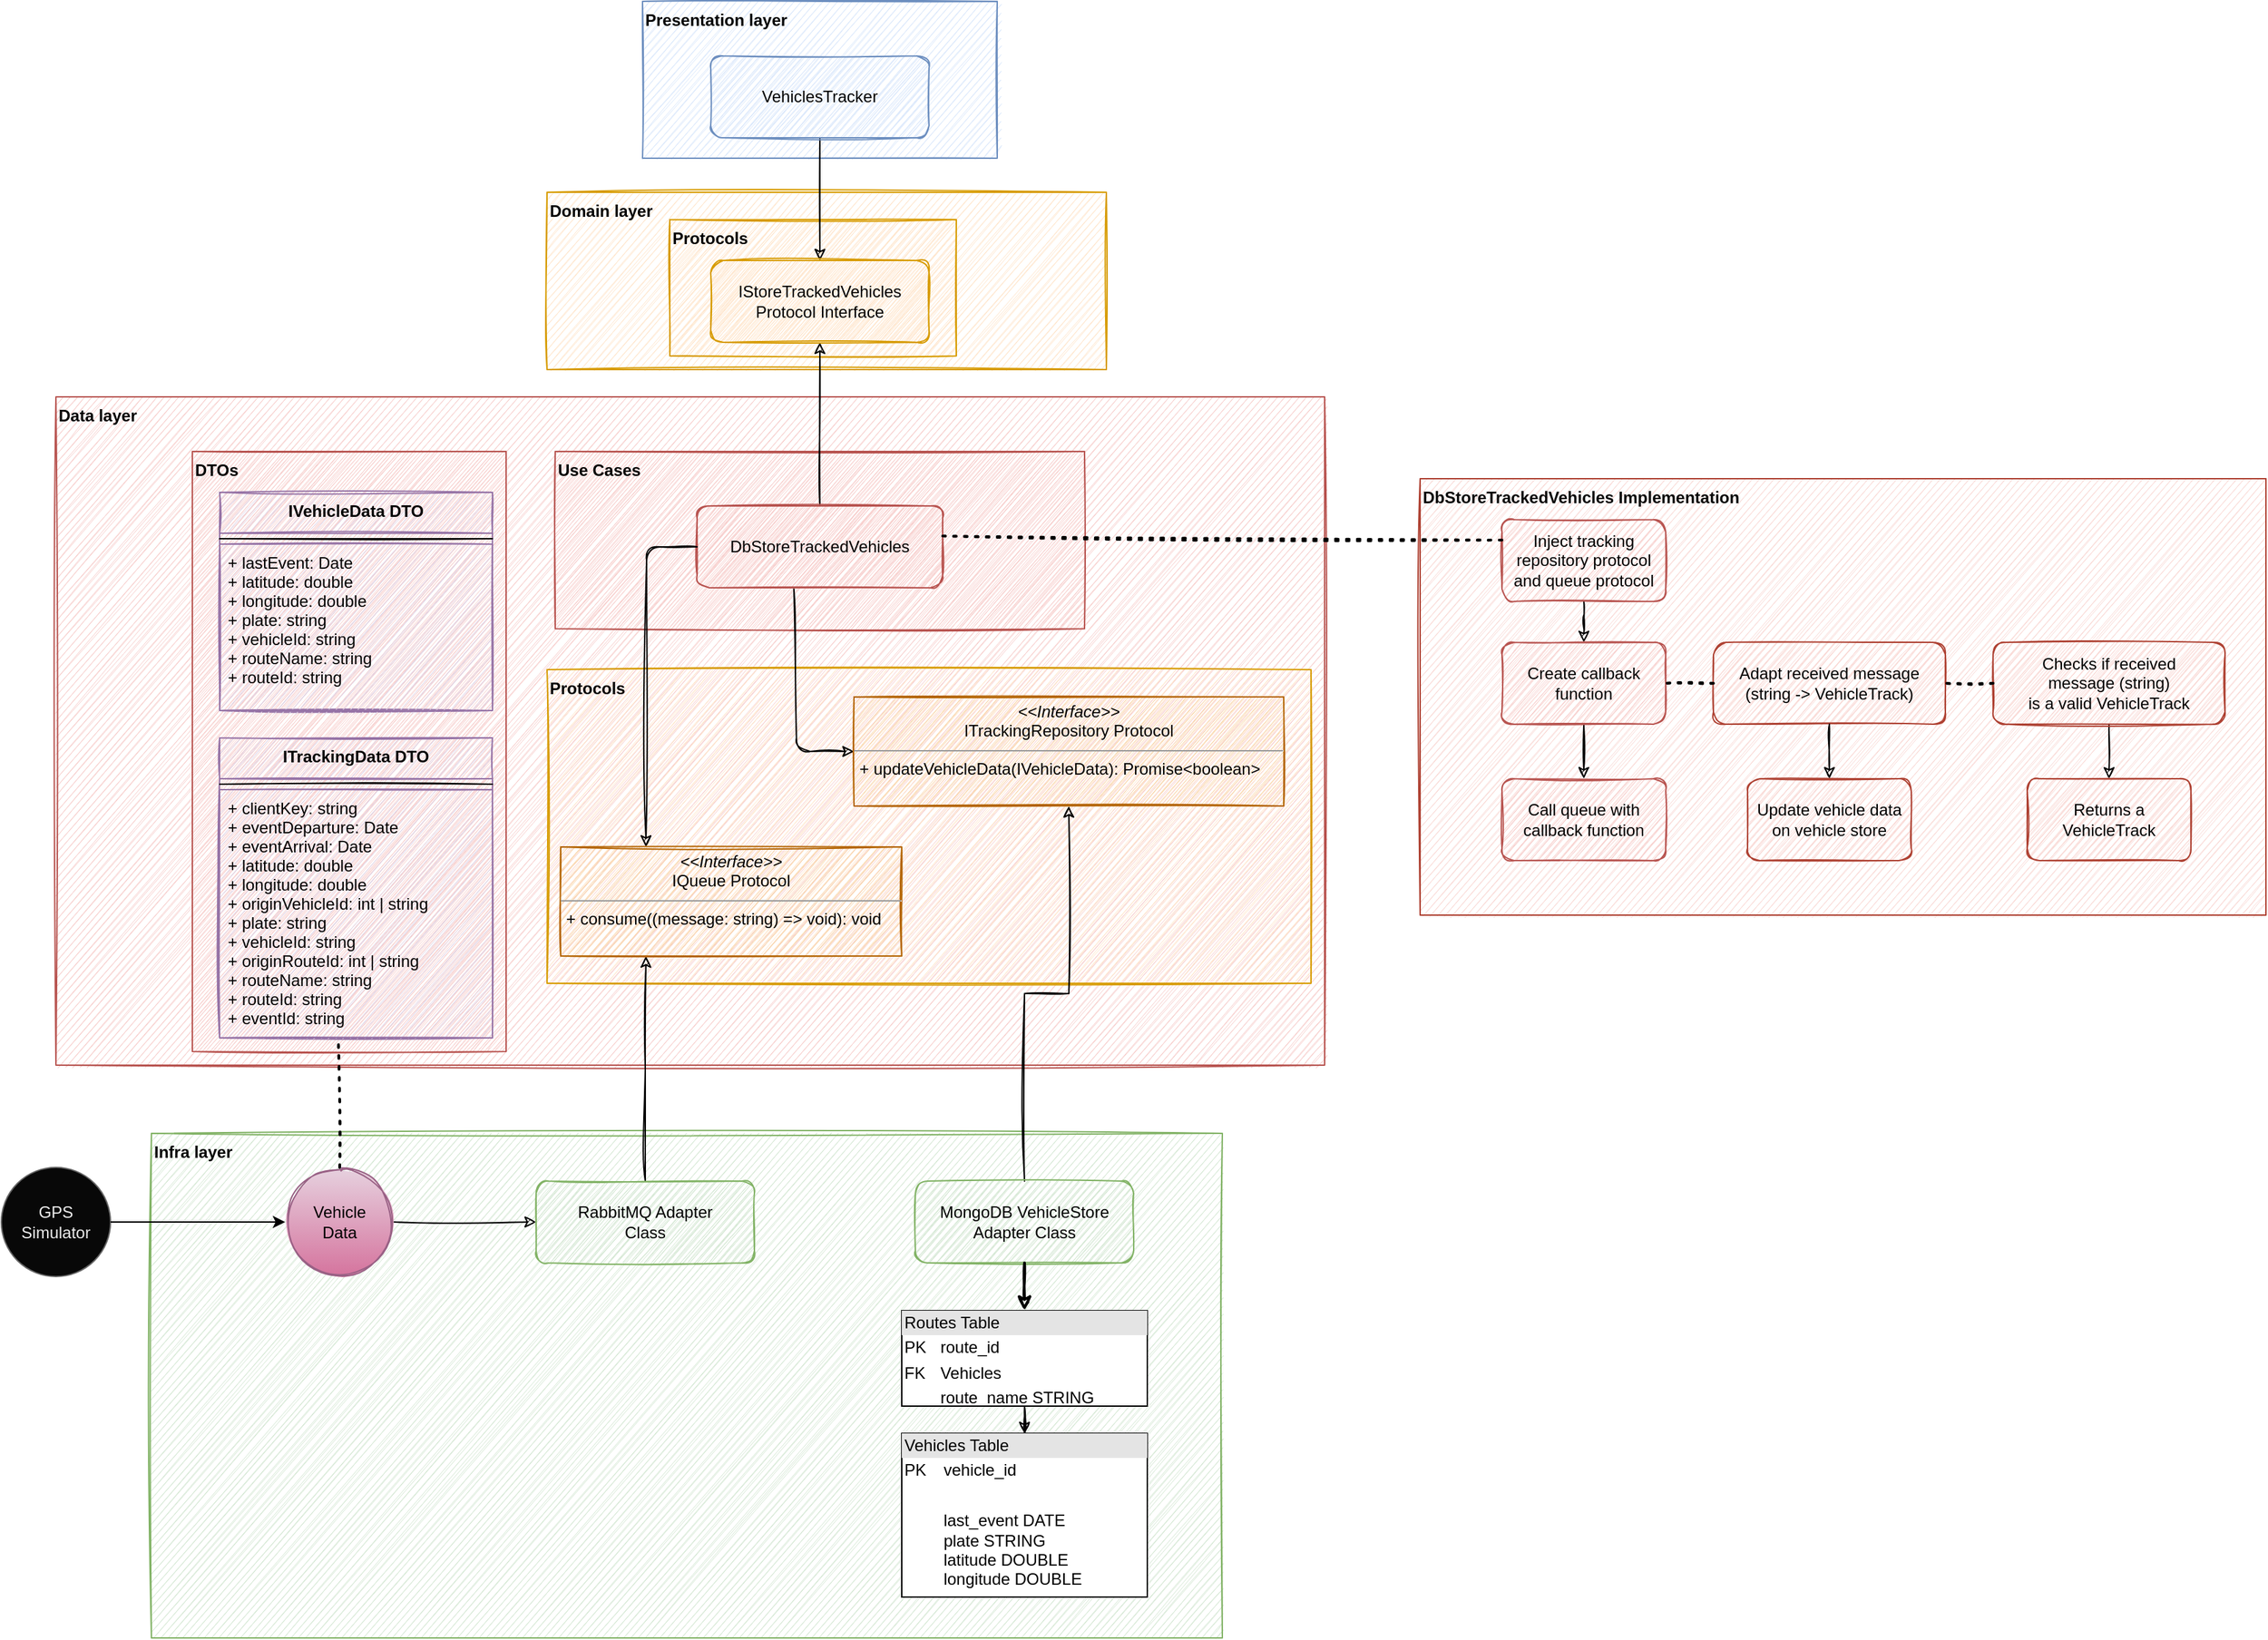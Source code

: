 <mxfile version="14.7.0" type="device"><diagram id="qqTgXX-lod0N1JQr6lEf" name="Page-1"><mxGraphModel dx="1575" dy="1508" grid="1" gridSize="10" guides="1" tooltips="1" connect="1" arrows="1" fold="1" page="1" pageScale="1" pageWidth="850" pageHeight="1100" math="0" shadow="0"><root><mxCell id="0"/><mxCell id="1" parent="0"/><mxCell id="cQD6-N8akfwKFiLABVhh-20" value="Data layer" style="rounded=0;whiteSpace=wrap;html=1;align=left;verticalAlign=top;sketch=1;fillColor=#f8cecc;strokeColor=#b85450;fontStyle=1" parent="1" vertex="1"><mxGeometry x="-110" y="280" width="930" height="490" as="geometry"/></mxCell><mxCell id="rgnQBhgoGvrIH3yjFuKd-4" value="Use Cases" style="rounded=0;whiteSpace=wrap;html=1;align=left;verticalAlign=top;sketch=1;fillColor=#f8cecc;strokeColor=#b85450;fontStyle=1" parent="1" vertex="1"><mxGeometry x="256" y="320" width="388" height="130" as="geometry"/></mxCell><mxCell id="rgnQBhgoGvrIH3yjFuKd-3" value="Protocols" style="rounded=0;whiteSpace=wrap;html=1;align=left;verticalAlign=top;sketch=1;fillColor=#ffe6cc;strokeColor=#d79b00;fontStyle=1" parent="1" vertex="1"><mxGeometry x="250" y="480" width="560" height="230" as="geometry"/></mxCell><mxCell id="rgnQBhgoGvrIH3yjFuKd-2" value="DTOs" style="rounded=0;whiteSpace=wrap;html=1;align=left;verticalAlign=top;sketch=1;fillColor=#f8cecc;strokeColor=#b85450;fontStyle=1" parent="1" vertex="1"><mxGeometry x="-10" y="320" width="230" height="440" as="geometry"/></mxCell><mxCell id="cQD6-N8akfwKFiLABVhh-22" value="Domain layer" style="rounded=0;whiteSpace=wrap;html=1;align=left;verticalAlign=top;sketch=1;fillColor=#ffe6cc;strokeColor=#d79b00;fontStyle=1" parent="1" vertex="1"><mxGeometry x="250" y="130" width="410" height="130" as="geometry"/></mxCell><mxCell id="rgnQBhgoGvrIH3yjFuKd-1" value="Protocols&lt;br&gt;" style="rounded=0;whiteSpace=wrap;html=1;align=left;verticalAlign=top;sketch=1;fillColor=#ffe6cc;strokeColor=#d79b00;fontStyle=1" parent="1" vertex="1"><mxGeometry x="340" y="150" width="210" height="100" as="geometry"/></mxCell><mxCell id="cQD6-N8akfwKFiLABVhh-41" value="&lt;span style=&quot;color: rgb(8 , 8 , 8)&quot;&gt;DbStoreTrackedVehicles Implementation&lt;/span&gt;" style="rounded=0;whiteSpace=wrap;html=1;align=left;verticalAlign=top;sketch=1;fillColor=#fad9d5;strokeColor=#ae4132;fontStyle=1" parent="1" vertex="1"><mxGeometry x="890" y="340" width="620" height="320" as="geometry"/></mxCell><mxCell id="cQD6-N8akfwKFiLABVhh-24" value="Infra layer" style="rounded=0;whiteSpace=wrap;html=1;align=left;verticalAlign=top;sketch=1;fillColor=#d5e8d4;strokeColor=#82b366;fontStyle=1" parent="1" vertex="1"><mxGeometry x="-40" y="820" width="785" height="370" as="geometry"/></mxCell><mxCell id="cQD6-N8akfwKFiLABVhh-23" value="Presentation layer" style="rounded=0;whiteSpace=wrap;html=1;align=left;verticalAlign=top;sketch=1;fillColor=#dae8fc;strokeColor=#6c8ebf;fontStyle=1" parent="1" vertex="1"><mxGeometry x="320" y="-10" width="260" height="115" as="geometry"/></mxCell><mxCell id="cQD6-N8akfwKFiLABVhh-1" value="ITrackingData DTO" style="swimlane;fontStyle=1;align=center;verticalAlign=top;childLayout=stackLayout;horizontal=1;startSize=30;horizontalStack=0;resizeParent=1;resizeParentMax=0;resizeLast=0;collapsible=1;marginBottom=0;direction=east;sketch=1;fillColor=#e1d5e7;strokeColor=#9673a6;" parent="1" vertex="1"><mxGeometry x="10" y="530" width="200" height="220" as="geometry"><mxRectangle x="280" y="260" width="110" height="26" as="alternateBounds"/></mxGeometry></mxCell><mxCell id="cQD6-N8akfwKFiLABVhh-3" value="" style="line;strokeWidth=1;fillColor=none;align=left;verticalAlign=middle;spacingTop=-1;spacingLeft=3;spacingRight=3;rotatable=0;labelPosition=right;points=[];portConstraint=eastwest;sketch=1;" parent="cQD6-N8akfwKFiLABVhh-1" vertex="1"><mxGeometry y="30" width="200" height="8" as="geometry"/></mxCell><mxCell id="cQD6-N8akfwKFiLABVhh-2" value="+ clientKey: string&#10;+ eventDeparture: Date&#10;+ eventArrival: Date&#10;+ latitude: double&#10;+ longitude: double&#10;+ originVehicleId: int | string&#10;+ plate: string&#10;+ vehicleId: string&#10;+ originRouteId: int | string&#10;+ routeName: string&#10;+ routeId: string&#10;+ eventId: string" style="text;strokeColor=#9673a6;fillColor=#e1d5e7;align=left;verticalAlign=top;spacingLeft=4;spacingRight=4;overflow=hidden;rotatable=0;points=[[0,0.5],[1,0.5]];portConstraint=eastwest;sketch=1;" parent="cQD6-N8akfwKFiLABVhh-1" vertex="1"><mxGeometry y="38" width="200" height="182" as="geometry"/></mxCell><mxCell id="cQD6-N8akfwKFiLABVhh-14" value="" style="edgeStyle=orthogonalEdgeStyle;rounded=0;orthogonalLoop=1;jettySize=auto;html=1;sketch=1;" parent="1" source="cQD6-N8akfwKFiLABVhh-7" target="cQD6-N8akfwKFiLABVhh-13" edge="1"><mxGeometry relative="1" as="geometry"/></mxCell><mxCell id="cQD6-N8akfwKFiLABVhh-7" value="VehiclesTracker" style="rounded=1;whiteSpace=wrap;html=1;sketch=1;fillColor=#dae8fc;strokeColor=#6c8ebf;" parent="1" vertex="1"><mxGeometry x="370" y="30" width="160" height="60" as="geometry"/></mxCell><mxCell id="cQD6-N8akfwKFiLABVhh-15" value="" style="edgeStyle=orthogonalEdgeStyle;rounded=0;orthogonalLoop=1;jettySize=auto;html=1;sketch=1;" parent="1" source="cQD6-N8akfwKFiLABVhh-8" target="cQD6-N8akfwKFiLABVhh-13" edge="1"><mxGeometry relative="1" as="geometry"/></mxCell><mxCell id="cQD6-N8akfwKFiLABVhh-8" value="DbStoreTrackedVehicles" style="rounded=1;whiteSpace=wrap;html=1;sketch=1;fillColor=#f8cecc;strokeColor=#b85450;" parent="1" vertex="1"><mxGeometry x="360" y="360" width="180" height="60" as="geometry"/></mxCell><mxCell id="cQD6-N8akfwKFiLABVhh-18" value="" style="edgeStyle=orthogonalEdgeStyle;rounded=0;orthogonalLoop=1;jettySize=auto;html=1;sketch=1;entryX=0.5;entryY=1;entryDx=0;entryDy=0;" parent="1" source="cQD6-N8akfwKFiLABVhh-9" target="cQD6-N8akfwKFiLABVhh-53" edge="1"><mxGeometry relative="1" as="geometry"/></mxCell><mxCell id="cQD6-N8akfwKFiLABVhh-9" value="MongoDB VehicleStore Adapter Class" style="rounded=1;whiteSpace=wrap;html=1;sketch=1;fillColor=#d5e8d4;strokeColor=#82b366;" parent="1" vertex="1"><mxGeometry x="520" y="855" width="160" height="60" as="geometry"/></mxCell><mxCell id="cQD6-N8akfwKFiLABVhh-19" value="" style="edgeStyle=orthogonalEdgeStyle;rounded=0;orthogonalLoop=1;jettySize=auto;html=1;sketch=1;entryX=0.25;entryY=1;entryDx=0;entryDy=0;" parent="1" source="cQD6-N8akfwKFiLABVhh-10" target="cQD6-N8akfwKFiLABVhh-68" edge="1"><mxGeometry relative="1" as="geometry"/></mxCell><mxCell id="cQD6-N8akfwKFiLABVhh-10" value="RabbitMQ Adapter&lt;br&gt;Class" style="rounded=1;whiteSpace=wrap;html=1;sketch=1;fillColor=#d5e8d4;strokeColor=#82b366;" parent="1" vertex="1"><mxGeometry x="242" y="855" width="160" height="60" as="geometry"/></mxCell><mxCell id="cQD6-N8akfwKFiLABVhh-13" value="IStoreTrackedVehicles&lt;br&gt;Protocol Interface" style="rounded=1;whiteSpace=wrap;html=1;sketch=1;fillColor=#ffe6cc;strokeColor=#d79b00;" parent="1" vertex="1"><mxGeometry x="370" y="180" width="160" height="60" as="geometry"/></mxCell><mxCell id="cQD6-N8akfwKFiLABVhh-16" value="" style="endArrow=classic;html=1;exitX=0.394;exitY=1.017;exitDx=0;exitDy=0;entryX=0;entryY=0.5;entryDx=0;entryDy=0;exitPerimeter=0;sketch=1;" parent="1" source="cQD6-N8akfwKFiLABVhh-8" target="cQD6-N8akfwKFiLABVhh-53" edge="1"><mxGeometry width="50" height="50" relative="1" as="geometry"><mxPoint x="310" y="480" as="sourcePoint"/><mxPoint x="360" y="430" as="targetPoint"/><Array as="points"><mxPoint x="433" y="540"/></Array></mxGeometry></mxCell><mxCell id="cQD6-N8akfwKFiLABVhh-17" value="" style="endArrow=classic;html=1;exitX=0;exitY=0.5;exitDx=0;exitDy=0;entryX=0.25;entryY=0;entryDx=0;entryDy=0;sketch=1;" parent="1" source="cQD6-N8akfwKFiLABVhh-8" target="cQD6-N8akfwKFiLABVhh-68" edge="1"><mxGeometry width="50" height="50" relative="1" as="geometry"><mxPoint x="380" y="440" as="sourcePoint"/><mxPoint x="330" y="500" as="targetPoint"/><Array as="points"><mxPoint x="323" y="390"/></Array></mxGeometry></mxCell><mxCell id="cQD6-N8akfwKFiLABVhh-25" value="Vehicle&lt;br&gt;Data" style="ellipse;whiteSpace=wrap;html=1;aspect=fixed;sketch=1;fillColor=#e6d0de;strokeColor=#996185;gradientColor=#d5739d;" parent="1" vertex="1"><mxGeometry x="58" y="845" width="80" height="80" as="geometry"/></mxCell><mxCell id="cQD6-N8akfwKFiLABVhh-27" value="" style="endArrow=none;dashed=1;html=1;dashPattern=1 3;strokeWidth=2;entryX=0.435;entryY=1.008;entryDx=0;entryDy=0;entryPerimeter=0;exitX=0.5;exitY=0;exitDx=0;exitDy=0;sketch=1;" parent="1" source="cQD6-N8akfwKFiLABVhh-25" target="cQD6-N8akfwKFiLABVhh-2" edge="1"><mxGeometry width="50" height="50" relative="1" as="geometry"><mxPoint x="60" y="440" as="sourcePoint"/><mxPoint x="110" y="390" as="targetPoint"/></mxGeometry></mxCell><mxCell id="cQD6-N8akfwKFiLABVhh-28" value="" style="endArrow=classic;html=1;exitX=1;exitY=0.5;exitDx=0;exitDy=0;sketch=1;entryX=0;entryY=0.5;entryDx=0;entryDy=0;" parent="1" source="cQD6-N8akfwKFiLABVhh-25" target="cQD6-N8akfwKFiLABVhh-10" edge="1"><mxGeometry width="50" height="50" relative="1" as="geometry"><mxPoint x="310" y="570" as="sourcePoint"/><mxPoint x="370" y="590" as="targetPoint"/><Array as="points"/></mxGeometry></mxCell><mxCell id="cQD6-N8akfwKFiLABVhh-34" value="" style="edgeStyle=orthogonalEdgeStyle;rounded=0;orthogonalLoop=1;jettySize=auto;html=1;entryX=0.5;entryY=0;entryDx=0;entryDy=0;sketch=1;" parent="1" source="cQD6-N8akfwKFiLABVhh-29" target="cQD6-N8akfwKFiLABVhh-30" edge="1"><mxGeometry relative="1" as="geometry"/></mxCell><mxCell id="cQD6-N8akfwKFiLABVhh-29" value="Inject tracking repository protocol and queue protocol" style="rounded=1;whiteSpace=wrap;html=1;sketch=1;fillColor=#f8cecc;strokeColor=#b85450;" parent="1" vertex="1"><mxGeometry x="950" y="370" width="120" height="60" as="geometry"/></mxCell><mxCell id="cQD6-N8akfwKFiLABVhh-35" value="" style="edgeStyle=orthogonalEdgeStyle;rounded=0;orthogonalLoop=1;jettySize=auto;html=1;sketch=1;" parent="1" source="cQD6-N8akfwKFiLABVhh-30" target="cQD6-N8akfwKFiLABVhh-31" edge="1"><mxGeometry relative="1" as="geometry"/></mxCell><mxCell id="cQD6-N8akfwKFiLABVhh-30" value="Create callback function" style="rounded=1;whiteSpace=wrap;html=1;sketch=1;fillColor=#f8cecc;strokeColor=#b85450;" parent="1" vertex="1"><mxGeometry x="950" y="460" width="120" height="60" as="geometry"/></mxCell><mxCell id="cQD6-N8akfwKFiLABVhh-31" value="Call queue with callback function" style="rounded=1;whiteSpace=wrap;html=1;sketch=1;fillColor=#f8cecc;strokeColor=#b85450;" parent="1" vertex="1"><mxGeometry x="950" y="560" width="120" height="60" as="geometry"/></mxCell><mxCell id="cQD6-N8akfwKFiLABVhh-32" value="Adapt received message &lt;br&gt;(string -&amp;gt; VehicleTrack)" style="rounded=1;whiteSpace=wrap;html=1;sketch=1;fillColor=#fad9d5;strokeColor=#ae4132;" parent="1" vertex="1"><mxGeometry x="1105" y="460" width="170" height="60" as="geometry"/></mxCell><mxCell id="cQD6-N8akfwKFiLABVhh-33" value="Update vehicle data&lt;br&gt;on vehicle store" style="rounded=1;whiteSpace=wrap;html=1;sketch=1;fillColor=#fad9d5;strokeColor=#ae4132;" parent="1" vertex="1"><mxGeometry x="1130" y="560" width="120" height="60" as="geometry"/></mxCell><mxCell id="cQD6-N8akfwKFiLABVhh-38" value="" style="endArrow=none;dashed=1;html=1;dashPattern=1 3;strokeWidth=2;exitX=0;exitY=0.5;exitDx=0;exitDy=0;entryX=1;entryY=0.5;entryDx=0;entryDy=0;sketch=1;" parent="1" source="cQD6-N8akfwKFiLABVhh-32" target="cQD6-N8akfwKFiLABVhh-30" edge="1"><mxGeometry width="50" height="50" relative="1" as="geometry"><mxPoint x="640" y="570" as="sourcePoint"/><mxPoint x="690" y="520" as="targetPoint"/></mxGeometry></mxCell><mxCell id="cQD6-N8akfwKFiLABVhh-40" value="" style="endArrow=classic;html=1;exitX=0.5;exitY=1;exitDx=0;exitDy=0;entryX=0.5;entryY=0;entryDx=0;entryDy=0;sketch=1;" parent="1" source="cQD6-N8akfwKFiLABVhh-32" target="cQD6-N8akfwKFiLABVhh-33" edge="1"><mxGeometry width="50" height="50" relative="1" as="geometry"><mxPoint x="640" y="570" as="sourcePoint"/><mxPoint x="690" y="520" as="targetPoint"/></mxGeometry></mxCell><mxCell id="cQD6-N8akfwKFiLABVhh-42" value="" style="endArrow=none;dashed=1;html=1;dashPattern=1 3;strokeWidth=2;exitX=1;exitY=0.367;exitDx=0;exitDy=0;entryX=0;entryY=0.25;entryDx=0;entryDy=0;exitPerimeter=0;sketch=1;" parent="1" source="cQD6-N8akfwKFiLABVhh-8" target="cQD6-N8akfwKFiLABVhh-29" edge="1"><mxGeometry width="50" height="50" relative="1" as="geometry"><mxPoint x="530" y="500" as="sourcePoint"/><mxPoint x="580" y="450" as="targetPoint"/></mxGeometry></mxCell><mxCell id="cQD6-N8akfwKFiLABVhh-48" value="" style="edgeStyle=orthogonalEdgeStyle;rounded=0;sketch=1;orthogonalLoop=1;jettySize=auto;html=1;startArrow=none;startFill=0;endArrow=classic;endFill=1;" parent="1" source="cQD6-N8akfwKFiLABVhh-43" target="cQD6-N8akfwKFiLABVhh-44" edge="1"><mxGeometry relative="1" as="geometry"/></mxCell><mxCell id="cQD6-N8akfwKFiLABVhh-43" value="&lt;div style=&quot;box-sizing: border-box ; width: 100% ; background: #e4e4e4 ; padding: 2px&quot;&gt;Routes Table&lt;/div&gt;&lt;table style=&quot;width: 100% ; font-size: 1em&quot; cellpadding=&quot;2&quot; cellspacing=&quot;0&quot;&gt;&lt;tbody&gt;&lt;tr&gt;&lt;td&gt;PK&lt;/td&gt;&lt;td&gt;route_id&lt;/td&gt;&lt;/tr&gt;&lt;tr&gt;&lt;td&gt;FK&lt;/td&gt;&lt;td&gt;Vehicles&lt;/td&gt;&lt;/tr&gt;&lt;tr&gt;&lt;td&gt;&lt;/td&gt;&lt;td&gt;route_name STRING&lt;/td&gt;&lt;/tr&gt;&lt;/tbody&gt;&lt;/table&gt;" style="verticalAlign=top;align=left;overflow=fill;html=1;" parent="1" vertex="1"><mxGeometry x="510" y="950" width="180" height="70" as="geometry"/></mxCell><mxCell id="cQD6-N8akfwKFiLABVhh-44" value="&lt;div style=&quot;box-sizing: border-box ; width: 100% ; background: #e4e4e4 ; padding: 2px&quot;&gt;Vehicles Table&lt;/div&gt;&lt;table style=&quot;width: 100% ; font-size: 1em&quot; cellpadding=&quot;2&quot; cellspacing=&quot;0&quot;&gt;&lt;tbody&gt;&lt;tr&gt;&lt;td&gt;PK&lt;/td&gt;&lt;td&gt;vehicle_id&lt;/td&gt;&lt;/tr&gt;&lt;tr&gt;&lt;td&gt;&lt;br&gt;&lt;/td&gt;&lt;td&gt;&lt;br&gt;&lt;/td&gt;&lt;/tr&gt;&lt;tr&gt;&lt;td&gt;&lt;br&gt;&lt;/td&gt;&lt;td&gt;last_event DATE&lt;br&gt;plate STRING&lt;br&gt;latitude DOUBLE&lt;br&gt;longitude DOUBLE&lt;/td&gt;&lt;/tr&gt;&lt;/tbody&gt;&lt;/table&gt;" style="verticalAlign=top;align=left;overflow=fill;html=1;" parent="1" vertex="1"><mxGeometry x="510" y="1040" width="180" height="120" as="geometry"/></mxCell><mxCell id="cQD6-N8akfwKFiLABVhh-50" value="" style="endArrow=none;html=1;strokeWidth=2;entryX=0.5;entryY=1;entryDx=0;entryDy=0;exitX=0.5;exitY=0;exitDx=0;exitDy=0;endFill=0;startArrow=classic;startFill=1;sketch=1;" parent="1" source="cQD6-N8akfwKFiLABVhh-43" target="cQD6-N8akfwKFiLABVhh-9" edge="1"><mxGeometry width="50" height="50" relative="1" as="geometry"><mxPoint x="390" y="1170" as="sourcePoint"/><mxPoint x="440" y="1120" as="targetPoint"/><Array as="points"/></mxGeometry></mxCell><mxCell id="cQD6-N8akfwKFiLABVhh-51" value="GPS&lt;br&gt;Simulator" style="ellipse;whiteSpace=wrap;html=1;aspect=fixed;strokeColor=#666666;fillColor=#080808;fontColor=#EDEDED;" parent="1" vertex="1"><mxGeometry x="-150" y="845" width="80" height="80" as="geometry"/></mxCell><mxCell id="cQD6-N8akfwKFiLABVhh-52" value="" style="endArrow=classic;html=1;exitX=1;exitY=0.5;exitDx=0;exitDy=0;entryX=0;entryY=0.5;entryDx=0;entryDy=0;" parent="1" source="cQD6-N8akfwKFiLABVhh-51" target="cQD6-N8akfwKFiLABVhh-25" edge="1"><mxGeometry width="50" height="50" relative="1" as="geometry"><mxPoint x="30" y="810" as="sourcePoint"/><mxPoint x="80" y="760" as="targetPoint"/></mxGeometry></mxCell><mxCell id="cQD6-N8akfwKFiLABVhh-53" value="&lt;p style=&quot;margin: 0px ; margin-top: 4px ; text-align: center&quot;&gt;&lt;i&gt;&amp;lt;&amp;lt;Interface&amp;gt;&amp;gt;&lt;/i&gt;&lt;br&gt;&lt;span&gt;ITrackingRepository Protocol&lt;/span&gt;&lt;br&gt;&lt;/p&gt;&lt;hr size=&quot;1&quot;&gt;&lt;p style=&quot;margin: 0px ; margin-left: 4px&quot;&gt;&lt;span&gt;+ updateVehicleData(IVehicleData): Promise&amp;lt;boolean&amp;gt;&lt;/span&gt;&lt;/p&gt;&lt;p style=&quot;margin: 0px ; margin-left: 4px&quot;&gt;&lt;br&gt;&lt;/p&gt;" style="verticalAlign=top;align=left;overflow=fill;fontSize=12;fontFamily=Helvetica;html=1;fillColor=#fad7ac;strokeColor=#b46504;sketch=1;" parent="1" vertex="1"><mxGeometry x="475" y="500" width="315" height="80" as="geometry"/></mxCell><mxCell id="cQD6-N8akfwKFiLABVhh-55" value="IVehicleData DTO" style="swimlane;fontStyle=1;align=center;verticalAlign=top;childLayout=stackLayout;horizontal=1;startSize=30;horizontalStack=0;resizeParent=1;resizeParentMax=0;resizeLast=0;collapsible=1;marginBottom=0;direction=east;sketch=1;fillColor=#e1d5e7;strokeColor=#9673a6;" parent="1" vertex="1"><mxGeometry x="10" y="350" width="200" height="160" as="geometry"><mxRectangle x="280" y="260" width="110" height="26" as="alternateBounds"/></mxGeometry></mxCell><mxCell id="cQD6-N8akfwKFiLABVhh-56" value="" style="line;strokeWidth=1;fillColor=none;align=left;verticalAlign=middle;spacingTop=-1;spacingLeft=3;spacingRight=3;rotatable=0;labelPosition=right;points=[];portConstraint=eastwest;sketch=1;" parent="cQD6-N8akfwKFiLABVhh-55" vertex="1"><mxGeometry y="30" width="200" height="8" as="geometry"/></mxCell><mxCell id="cQD6-N8akfwKFiLABVhh-57" value="+ lastEvent: Date&#10;+ latitude: double&#10;+ longitude: double&#10;+ plate: string&#10;+ vehicleId: string&#10;+ routeName: string&#10;+ routeId: string" style="text;strokeColor=#9673a6;fillColor=#e1d5e7;align=left;verticalAlign=top;spacingLeft=4;spacingRight=4;overflow=hidden;rotatable=0;points=[[0,0.5],[1,0.5]];portConstraint=eastwest;sketch=1;" parent="cQD6-N8akfwKFiLABVhh-55" vertex="1"><mxGeometry y="38" width="200" height="122" as="geometry"/></mxCell><mxCell id="cQD6-N8akfwKFiLABVhh-67" value="" style="edgeStyle=orthogonalEdgeStyle;rounded=0;sketch=1;orthogonalLoop=1;jettySize=auto;html=1;fontColor=#080808;startArrow=none;startFill=0;endArrow=classic;endFill=1;" parent="1" source="cQD6-N8akfwKFiLABVhh-62" target="cQD6-N8akfwKFiLABVhh-65" edge="1"><mxGeometry relative="1" as="geometry"/></mxCell><mxCell id="cQD6-N8akfwKFiLABVhh-62" value="Checks if received &lt;br&gt;message (string) &lt;br&gt;is a valid VehicleTrack" style="rounded=1;whiteSpace=wrap;html=1;sketch=1;fillColor=#fad9d5;strokeColor=#ae4132;" parent="1" vertex="1"><mxGeometry x="1310" y="460" width="170" height="60" as="geometry"/></mxCell><mxCell id="cQD6-N8akfwKFiLABVhh-64" value="" style="endArrow=none;dashed=1;html=1;dashPattern=1 3;strokeWidth=2;exitX=0;exitY=0.5;exitDx=0;exitDy=0;entryX=1;entryY=0.5;entryDx=0;entryDy=0;sketch=1;" parent="1" source="cQD6-N8akfwKFiLABVhh-62" target="cQD6-N8akfwKFiLABVhh-32" edge="1"><mxGeometry width="50" height="50" relative="1" as="geometry"><mxPoint x="1115" y="500" as="sourcePoint"/><mxPoint x="1080" y="500" as="targetPoint"/></mxGeometry></mxCell><mxCell id="cQD6-N8akfwKFiLABVhh-65" value="Returns a&lt;br&gt;VehicleTrack" style="rounded=1;whiteSpace=wrap;html=1;sketch=1;fillColor=#fad9d5;strokeColor=#ae4132;" parent="1" vertex="1"><mxGeometry x="1335" y="560" width="120" height="60" as="geometry"/></mxCell><mxCell id="cQD6-N8akfwKFiLABVhh-68" value="&lt;p style=&quot;margin: 0px ; margin-top: 4px ; text-align: center&quot;&gt;&lt;i&gt;&amp;lt;&amp;lt;Interface&amp;gt;&amp;gt;&lt;/i&gt;&lt;br&gt;&lt;span&gt;IQueue Protocol&lt;/span&gt;&lt;br&gt;&lt;/p&gt;&lt;hr size=&quot;1&quot;&gt;&lt;p style=&quot;margin: 0px ; margin-left: 4px&quot;&gt;&lt;span&gt;+ consume((message: string) =&amp;gt; void): void&lt;/span&gt;&lt;/p&gt;&lt;p style=&quot;margin: 0px ; margin-left: 4px&quot;&gt;&lt;br&gt;&lt;/p&gt;" style="verticalAlign=top;align=left;overflow=fill;fontSize=12;fontFamily=Helvetica;html=1;fillColor=#fad7ac;strokeColor=#b46504;sketch=1;" parent="1" vertex="1"><mxGeometry x="260" y="610" width="250" height="80" as="geometry"/></mxCell></root></mxGraphModel></diagram></mxfile>